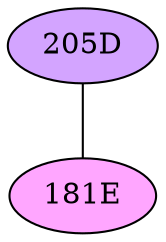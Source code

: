 // The Round Table
graph {
	"205D" [fillcolor="#D3A4FF" style=radial]
	"181E" [fillcolor="#FFA6FF" style=radial]
	"205D" -- "181E" [penwidth=1]
}

